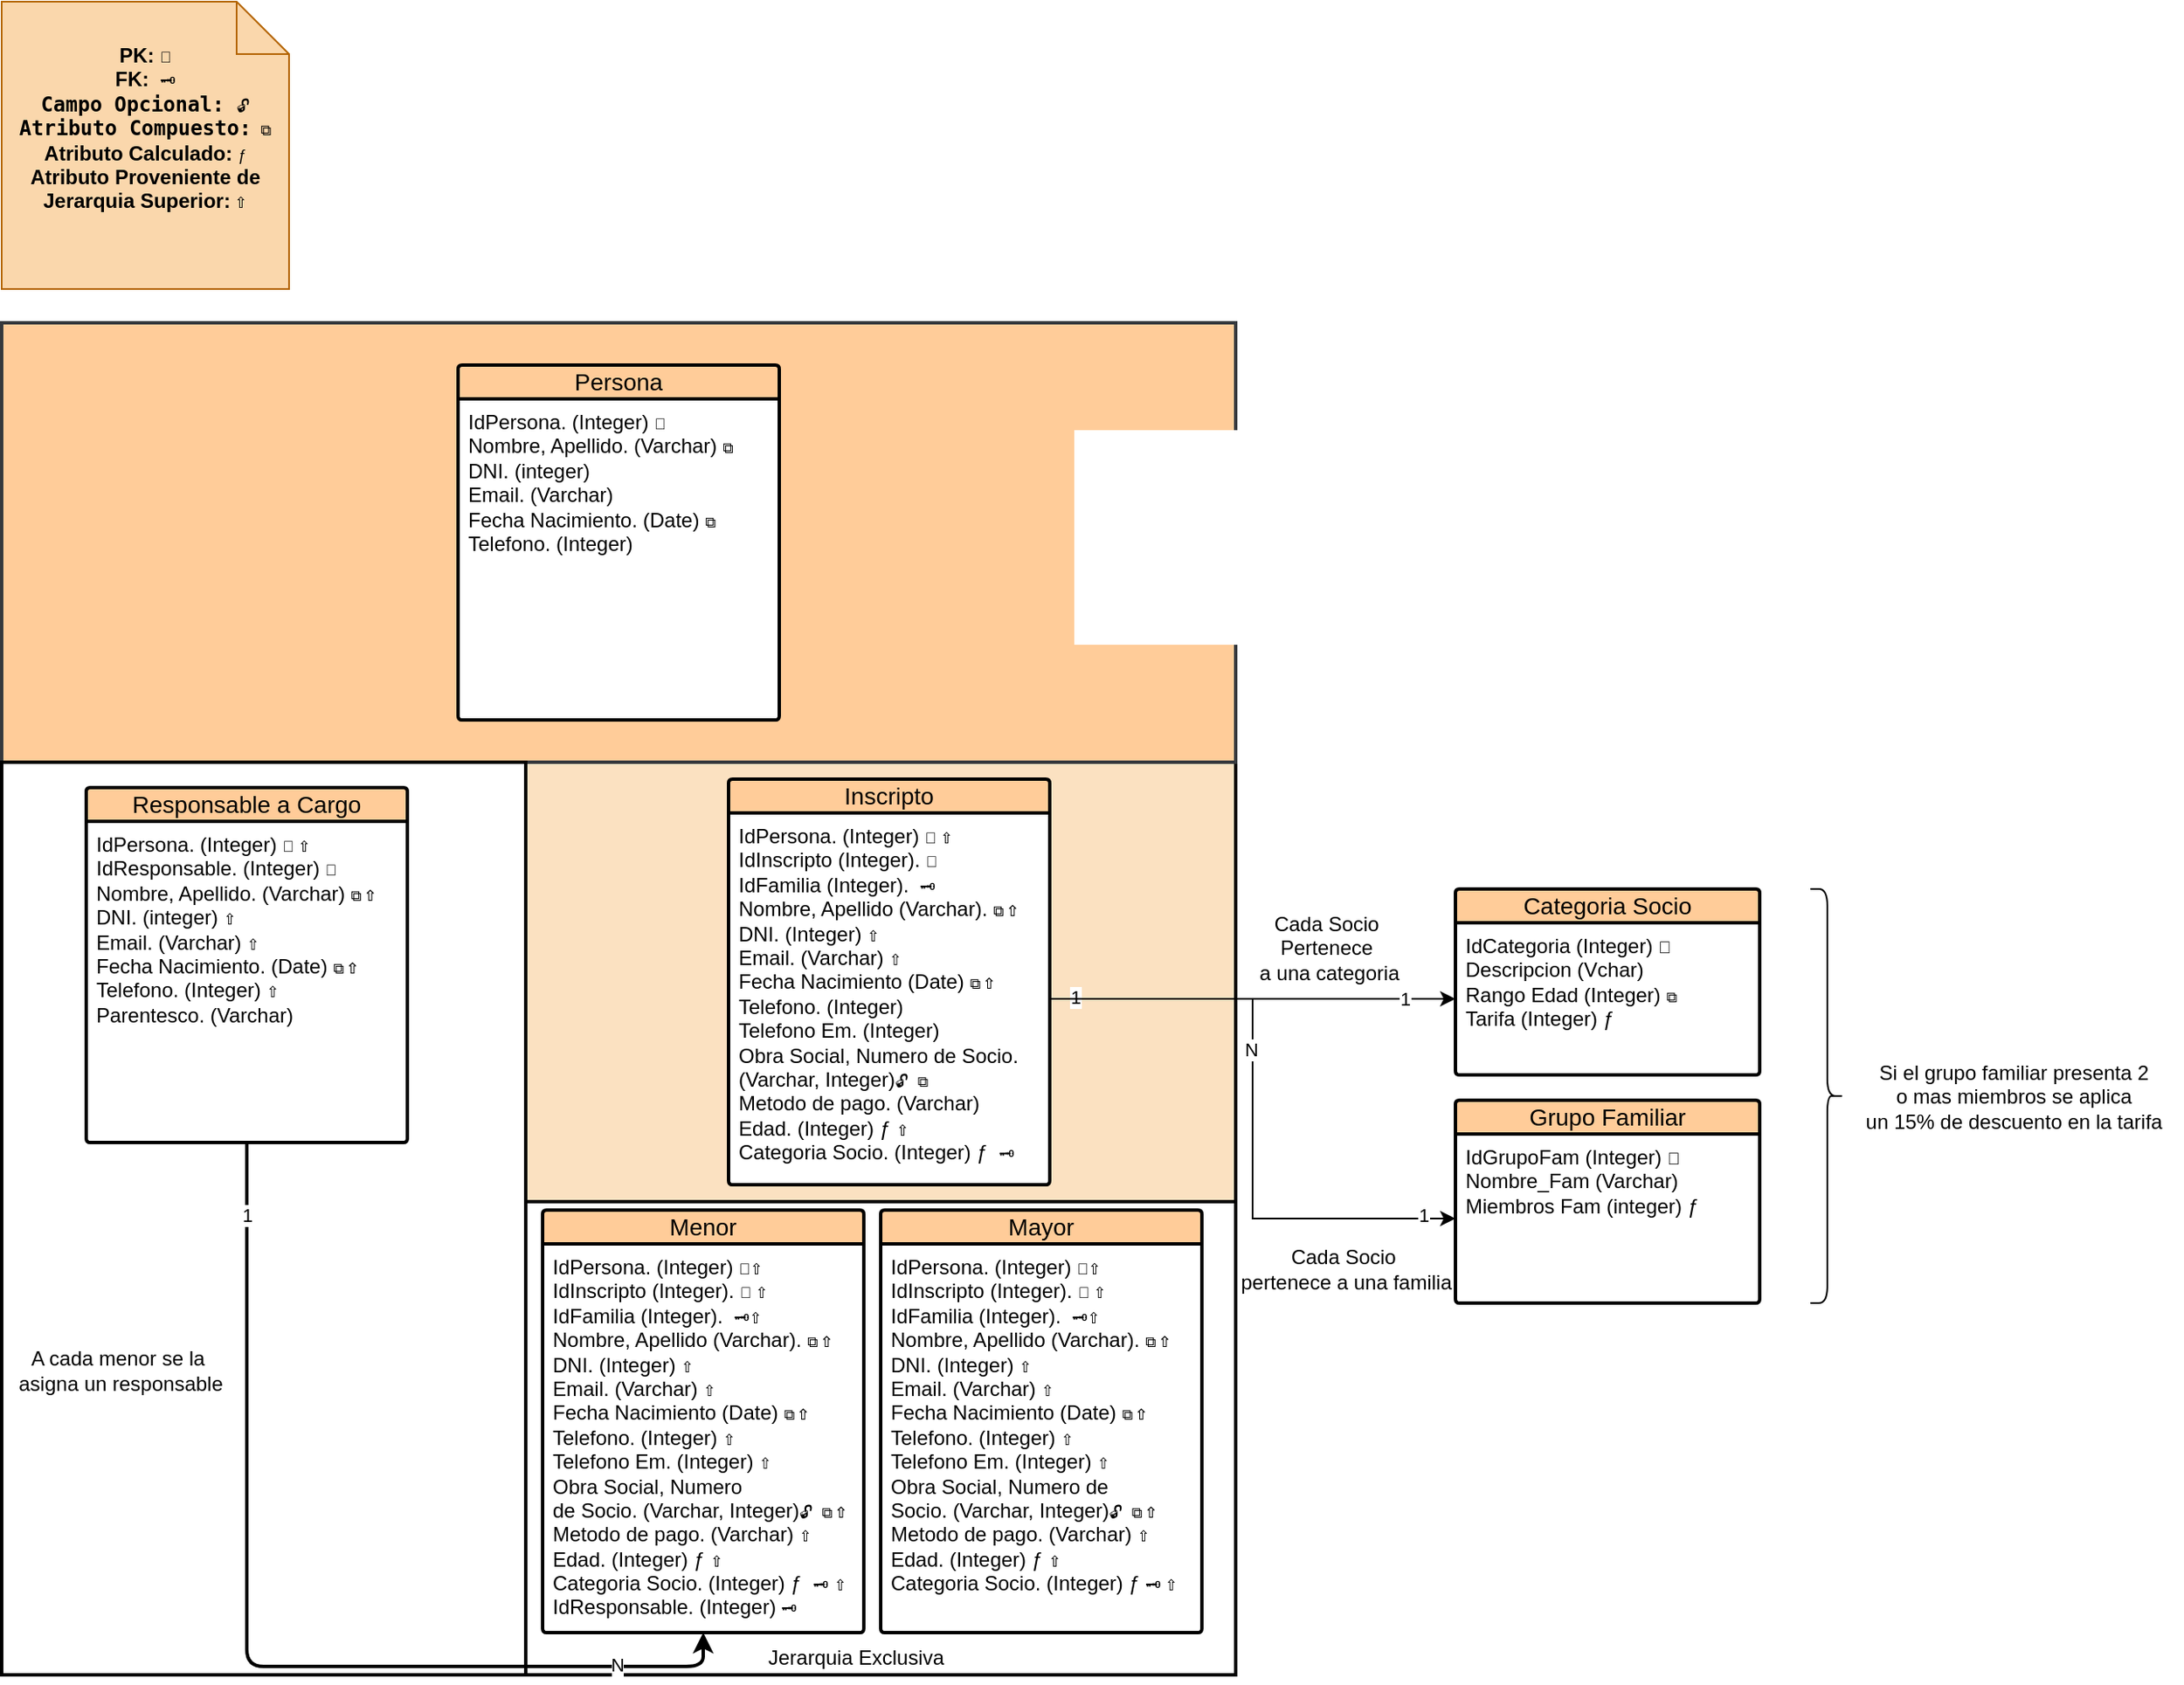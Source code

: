 <mxfile version="27.0.2">
  <diagram name="Página-1" id="DZx7SK09K_esOjIXITz1">
    <mxGraphModel dx="3577" dy="3015" grid="1" gridSize="10" guides="1" tooltips="1" connect="1" arrows="1" fold="1" page="1" pageScale="1" pageWidth="1200" pageHeight="1600" math="0" shadow="0">
      <root>
        <mxCell id="0" />
        <mxCell id="1" parent="0" />
        <mxCell id="yBrq36ba2T_x7bs6eCfU-69" value="" style="rounded=0;whiteSpace=wrap;html=1;fillColor=light-dark(#fbe1c1, #4b2d08);strokeColor=default;strokeWidth=2;" vertex="1" parent="1">
          <mxGeometry x="-150" y="-70" width="420" height="480" as="geometry" />
        </mxCell>
        <mxCell id="yBrq36ba2T_x7bs6eCfU-34" value="&lt;div&gt;&lt;b&gt;PK:&amp;nbsp;&lt;/b&gt;&lt;span style=&quot;font-size: 9px; text-align: left;&quot;&gt;🔑&lt;/span&gt;&lt;b&gt;&lt;br&gt;FK:&amp;nbsp;&lt;/b&gt;&lt;span style=&quot;background-color: transparent; color: light-dark(rgb(0, 0, 0), rgb(255, 255, 255)); text-align: left;&quot;&gt;&amp;nbsp;&lt;/span&gt;&lt;span style=&quot;background-color: transparent; color: light-dark(rgb(0, 0, 0), rgb(255, 255, 255)); text-wrap-mode: nowrap;&quot;&gt;&lt;font style=&quot;font-size: 9px;&quot;&gt;🗝️&lt;/font&gt;&lt;/span&gt;&lt;/div&gt;&lt;div&gt;&lt;span style=&quot;font-family: monospace;&quot;&gt;&lt;font&gt;&lt;b&gt;Campo Opcional:&amp;nbsp;&lt;/b&gt;&lt;/font&gt;&lt;font style=&quot;font-size: 9px;&quot;&gt;🔓&lt;/font&gt;&lt;/span&gt;&lt;span style=&quot;background-color: transparent; color: light-dark(rgb(0, 0, 0), rgb(255, 255, 255)); text-wrap-mode: nowrap;&quot;&gt;&lt;font style=&quot;font-size: 9px;&quot;&gt;&lt;/font&gt;&lt;/span&gt;&lt;/div&gt;&lt;div&gt;&lt;span style=&quot;font-family: monospace;&quot;&gt;&lt;b&gt;&lt;font&gt;Atributo Compuesto:&lt;/font&gt;&lt;font style=&quot;font-size: 9px;&quot;&gt;&amp;nbsp;&lt;/font&gt;&lt;/b&gt;&lt;/span&gt;&lt;span style=&quot;background-color: transparent; color: light-dark(rgb(0, 0, 0), rgb(255, 255, 255));&quot;&gt;&lt;font style=&quot;font-size: 9px;&quot;&gt;⧉&lt;/font&gt;&lt;/span&gt;&lt;/div&gt;&lt;div&gt;&lt;span style=&quot;background-color: transparent; color: light-dark(rgb(0, 0, 0), rgb(255, 255, 255));&quot;&gt;&lt;font&gt;&lt;b&gt;Atributo Calculado:&amp;nbsp;&lt;/b&gt;&lt;/font&gt;&lt;/span&gt;&lt;span style=&quot;background-color: transparent; color: light-dark(rgb(0, 0, 0), rgb(255, 255, 255));&quot;&gt;&lt;font style=&quot;font-size: 9px;&quot;&gt;ƒ&lt;/font&gt;&lt;/span&gt;&lt;/div&gt;&lt;div&gt;&lt;span style=&quot;background-color: transparent; color: light-dark(rgb(0, 0, 0), rgb(255, 255, 255));&quot;&gt;&lt;font&gt;&lt;b&gt;Atributo Proveniente de Jerarquia Superior:&lt;/b&gt;&lt;/font&gt;&lt;font style=&quot;font-size: 9px;&quot;&gt;&amp;nbsp;&lt;/font&gt;&lt;/span&gt;&lt;span style=&quot;background-color: transparent; color: light-dark(rgb(0, 0, 0), rgb(255, 255, 255));&quot;&gt;&lt;font style=&quot;font-size: 9px;&quot;&gt;⇧&lt;/font&gt;&lt;/span&gt;&lt;/div&gt;&lt;div&gt;&lt;table&gt;&lt;tbody&gt;&lt;tr data-end=&quot;868&quot; data-start=&quot;762&quot;&gt;&lt;td data-col-size=&quot;sm&quot; data-end=&quot;773&quot; data-start=&quot;762&quot;&gt;&lt;br&gt;&lt;/td&gt;&lt;/tr&gt;&lt;/tbody&gt;&lt;/table&gt;&lt;/div&gt;" style="shape=note;size=31;whiteSpace=wrap;html=1;fillColor=#fad7ac;strokeColor=#b46504;" vertex="1" parent="1">
          <mxGeometry x="-460" y="-520" width="170" height="170" as="geometry" />
        </mxCell>
        <mxCell id="yBrq36ba2T_x7bs6eCfU-58" value="Categoria Socio" style="swimlane;childLayout=stackLayout;horizontal=1;startSize=20;horizontalStack=0;rounded=1;fontSize=14;fontStyle=0;strokeWidth=2;resizeParent=0;resizeLast=1;shadow=0;dashed=0;align=center;arcSize=4;whiteSpace=wrap;html=1;perimeterSpacing=0;strokeColor=#000000;fillColor=#FFCC99;fillStyle=auto;gradientColor=none;swimlaneFillColor=#FFFFFF;" vertex="1" parent="1">
          <mxGeometry x="400" y="5" width="180" height="110" as="geometry" />
        </mxCell>
        <mxCell id="yBrq36ba2T_x7bs6eCfU-59" value="&lt;div&gt;IdCategoria (Integer)&amp;nbsp;&lt;span style=&quot;background-color: transparent; color: light-dark(rgb(0, 0, 0), rgb(255, 255, 255));&quot;&gt;&lt;font style=&quot;font-size: 10px;&quot;&gt;🔑&lt;/font&gt;&lt;/span&gt;&lt;/div&gt;&lt;div&gt;&lt;span style=&quot;background-color: transparent; color: light-dark(rgb(0, 0, 0), rgb(255, 255, 255));&quot;&gt;&lt;font&gt;Descripcion (Vchar)&lt;/font&gt;&lt;/span&gt;&lt;/div&gt;&lt;div&gt;&lt;span style=&quot;background-color: transparent; color: light-dark(rgb(0, 0, 0), rgb(255, 255, 255));&quot;&gt;&lt;font&gt;Rango Edad (Integer)&amp;nbsp;&lt;/font&gt;&lt;/span&gt;&lt;span style=&quot;font-size: 9px; text-align: center; background-color: transparent; color: light-dark(rgb(0, 0, 0), rgb(255, 255, 255));&quot;&gt;⧉&lt;/span&gt;&lt;/div&gt;&lt;div&gt;&lt;span style=&quot;text-align: center; background-color: transparent; color: light-dark(rgb(0, 0, 0), rgb(255, 255, 255));&quot;&gt;&lt;font&gt;Tarifa (Integer)&amp;nbsp;&lt;/font&gt;&lt;/span&gt;&lt;span style=&quot;background-color: transparent; color: light-dark(rgb(0, 0, 0), rgb(255, 255, 255));&quot;&gt;ƒ&amp;nbsp;&lt;/span&gt;&lt;span style=&quot;background-color: transparent; color: light-dark(rgb(0, 0, 0), rgb(255, 255, 255));&quot;&gt;&amp;nbsp;&lt;/span&gt;&lt;/div&gt;" style="align=left;strokeColor=none;fillColor=none;spacingLeft=4;spacingRight=4;fontSize=12;verticalAlign=top;resizable=0;rotatable=0;part=1;html=1;whiteSpace=wrap;" vertex="1" parent="yBrq36ba2T_x7bs6eCfU-58">
          <mxGeometry y="20" width="180" height="90" as="geometry" />
        </mxCell>
        <mxCell id="yBrq36ba2T_x7bs6eCfU-31" value="Inscripto" style="swimlane;childLayout=stackLayout;horizontal=1;startSize=20;horizontalStack=0;rounded=1;fontSize=14;fontStyle=0;strokeWidth=2;resizeParent=0;resizeLast=1;shadow=0;dashed=0;align=center;arcSize=4;whiteSpace=wrap;html=1;perimeterSpacing=0;strokeColor=#000000;fillColor=#FFCC99;fillStyle=auto;gradientColor=none;swimlaneFillColor=#FFFFFF;" vertex="1" parent="1">
          <mxGeometry x="-30" y="-60" width="190" height="240" as="geometry" />
        </mxCell>
        <mxCell id="yBrq36ba2T_x7bs6eCfU-32" value="&lt;div style=&quot;&quot;&gt;IdPersona. (Integer)&lt;b&gt;&amp;nbsp;&lt;/b&gt;&lt;span style=&quot;color: light-dark(rgb(0, 0, 0), rgb(255, 255, 255)); background-color: transparent; font-size: 9px;&quot;&gt;🔑&amp;nbsp;&lt;/span&gt;&lt;span style=&quot;background-color: transparent; color: light-dark(rgb(0, 0, 0), rgb(255, 255, 255));&quot;&gt;&lt;/span&gt;&lt;span style=&quot;font-size: 9px; text-align: center; background-color: transparent; color: light-dark(rgb(0, 0, 0), rgb(255, 255, 255));&quot;&gt;⇧&lt;/span&gt;&lt;/div&gt;&lt;div style=&quot;&quot;&gt;&lt;span style=&quot;background-color: transparent; color: light-dark(rgb(0, 0, 0), rgb(255, 255, 255));&quot;&gt;IdInscripto (Integer)&lt;/span&gt;&lt;span style=&quot;background-color: transparent; color: light-dark(rgb(0, 0, 0), rgb(255, 255, 255));&quot;&gt;.&amp;nbsp;&lt;/span&gt;&lt;font style=&quot;background-color: transparent; color: light-dark(rgb(0, 0, 0), rgb(255, 255, 255)); font-size: 9px;&quot;&gt;🔑&lt;/font&gt;&lt;/div&gt;&lt;div style=&quot;&quot;&gt;&lt;font style=&quot;background-color: transparent; color: light-dark(rgb(0, 0, 0), rgb(255, 255, 255));&quot;&gt;IdFamilia (Integer).&amp;nbsp;&lt;/font&gt;&lt;span style=&quot;background-color: transparent; color: light-dark(rgb(0, 0, 0), rgb(255, 255, 255));&quot;&gt;&amp;nbsp;&lt;/span&gt;&lt;span style=&quot;background-color: transparent; color: light-dark(rgb(0, 0, 0), rgb(255, 255, 255)); text-wrap-mode: nowrap; text-align: center;&quot;&gt;&lt;font style=&quot;font-size: 9px;&quot;&gt;🗝️&lt;/font&gt;&lt;/span&gt;&lt;/div&gt;Nombre, Apellido (Varchar).&amp;nbsp;&lt;span style=&quot;font-size: 9px; text-align: center;&quot;&gt;⧉&amp;nbsp;&lt;/span&gt;&lt;span style=&quot;font-size: 9px; text-align: center;&quot;&gt;⇧&lt;/span&gt;&lt;div&gt;DNI. (Integer)&amp;nbsp;&lt;span style=&quot;font-size: 9px; text-align: center; background-color: transparent; color: light-dark(rgb(0, 0, 0), rgb(255, 255, 255));&quot;&gt;⇧&lt;/span&gt;&lt;/div&gt;&lt;div&gt;Email. (Varchar)&amp;nbsp;&lt;span style=&quot;font-size: 9px; text-align: center; background-color: transparent; color: light-dark(rgb(0, 0, 0), rgb(255, 255, 255));&quot;&gt;⇧&lt;/span&gt;&lt;/div&gt;&lt;div&gt;Fecha Nacimiento (Date)&amp;nbsp;&lt;span style=&quot;font-size: 9px; text-align: center; background-color: transparent; color: light-dark(rgb(0, 0, 0), rgb(255, 255, 255));&quot;&gt;⧉&amp;nbsp;&lt;/span&gt;&lt;span style=&quot;font-size: 9px; text-align: center; background-color: transparent; color: light-dark(rgb(0, 0, 0), rgb(255, 255, 255));&quot;&gt;⇧&lt;/span&gt;&lt;/div&gt;&lt;div&gt;Telefono. (Integer)&lt;br&gt;Telefono Em. (Integer)&amp;nbsp;&lt;/div&gt;&lt;div&gt;Obra Social, Numero de Socio. (Varchar, Integer)&lt;span style=&quot;font-family: monospace; font-size: 9px; text-align: center; background-color: transparent; color: light-dark(rgb(0, 0, 0), rgb(255, 255, 255));&quot;&gt;🔓&amp;nbsp;&lt;/span&gt;&lt;span style=&quot;font-size: 9px; text-align: center; background-color: transparent; color: light-dark(rgb(0, 0, 0), rgb(255, 255, 255));&quot;&gt;⧉&amp;nbsp;&lt;/span&gt;&lt;/div&gt;&lt;div&gt;Metodo de pago. (Varchar)&amp;nbsp;&lt;/div&gt;&lt;div&gt;Edad. (Integer)&amp;nbsp;&lt;span style=&quot;background-color: transparent; color: light-dark(rgb(0, 0, 0), rgb(255, 255, 255));&quot;&gt;ƒ&amp;nbsp;&lt;/span&gt;&lt;span style=&quot;font-size: 9px; text-align: center; background-color: transparent; color: light-dark(rgb(0, 0, 0), rgb(255, 255, 255));&quot;&gt;⇧&lt;/span&gt;&lt;/div&gt;&lt;div&gt;Categoria Socio. (Integer)&amp;nbsp;&lt;span style=&quot;background-color: transparent; color: light-dark(rgb(0, 0, 0), rgb(255, 255, 255));&quot;&gt;ƒ&amp;nbsp;&lt;/span&gt;&lt;span style=&quot;background-color: transparent; color: light-dark(rgb(0, 0, 0), rgb(255, 255, 255));&quot;&gt;&amp;nbsp;&lt;/span&gt;&lt;span style=&quot;background-color: transparent; color: light-dark(rgb(0, 0, 0), rgb(255, 255, 255)); text-wrap-mode: nowrap; text-align: center;&quot;&gt;&lt;font style=&quot;font-size: 9px;&quot;&gt;🗝️&lt;/font&gt;&lt;/span&gt;&lt;/div&gt;&lt;div&gt;&lt;br&gt;&lt;/div&gt;&lt;div&gt;&lt;br&gt;&lt;/div&gt;" style="align=left;strokeColor=none;fillColor=none;spacingLeft=4;spacingRight=4;fontSize=12;verticalAlign=top;resizable=0;rotatable=0;part=1;html=1;whiteSpace=wrap;" vertex="1" parent="yBrq36ba2T_x7bs6eCfU-31">
          <mxGeometry y="20" width="190" height="220" as="geometry" />
        </mxCell>
        <mxCell id="yBrq36ba2T_x7bs6eCfU-71" value="" style="rounded=0;whiteSpace=wrap;html=1;strokeWidth=2;perimeterSpacing=0;" vertex="1" parent="1">
          <mxGeometry x="-150" y="190" width="420" height="280" as="geometry" />
        </mxCell>
        <mxCell id="yBrq36ba2T_x7bs6eCfU-72" value="Menor" style="swimlane;childLayout=stackLayout;horizontal=1;startSize=20;horizontalStack=0;rounded=1;fontSize=14;fontStyle=0;strokeWidth=2;resizeParent=0;resizeLast=1;shadow=0;dashed=0;align=center;arcSize=4;whiteSpace=wrap;html=1;perimeterSpacing=0;strokeColor=#000000;fillColor=#FFCC99;fillStyle=auto;gradientColor=none;swimlaneFillColor=#FFFFFF;" vertex="1" parent="1">
          <mxGeometry x="-140" y="195" width="190" height="250" as="geometry" />
        </mxCell>
        <mxCell id="yBrq36ba2T_x7bs6eCfU-73" value="&lt;div&gt;IdPersona. (Integer)&lt;b&gt;&amp;nbsp;&lt;/b&gt;&lt;span style=&quot;font-size: 9px; background-color: transparent; color: light-dark(rgb(0, 0, 0), rgb(255, 255, 255));&quot;&gt;🔑&lt;/span&gt;&lt;span style=&quot;background-color: transparent; color: light-dark(rgb(0, 0, 0), rgb(255, 255, 255)); font-size: 9px; text-align: center;&quot;&gt;⇧&lt;/span&gt;&lt;/div&gt;&lt;div&gt;&lt;span style=&quot;color: rgba(0, 0, 0, 0); font-family: monospace; font-size: 0px; text-wrap-mode: nowrap; background-color: transparent;&quot;&gt;%3CmxGraphModel%3E%3Croot%3E%3CmxCell%20id%3D%220%22%2F%3E%3CmxCell%20id%3D%221%22%20parent%3D%220%22%2F%3E%3CmxCell%20id%3D%222%22%20value%3D%22%22%20style%3D%22rounded%3D0%3BwhiteSpace%3Dwrap%3Bhtml%3D1%3B%22%20vertex%3D%221%22%20parent%3D%221%22%3E%3CmxGeometry%20x%3D%22310%22%20y%3D%22310%22%20width%3D%22190%22%20height%3D%2210%22%20as%3D%22geometry%22%2F%3E%3C%2FmxCell%3E%3C%2Froot%3E%3C%2FmxGraphModel%3&lt;/span&gt;&lt;span style=&quot;background-color: transparent; color: light-dark(rgb(0, 0, 0), rgb(255, 255, 255));&quot;&gt;IdInscripto (Integer)&lt;/span&gt;&lt;span style=&quot;background-color: transparent; color: light-dark(rgb(0, 0, 0), rgb(255, 255, 255));&quot;&gt;.&amp;nbsp;&lt;/span&gt;&lt;font style=&quot;background-color: transparent; color: light-dark(rgb(0, 0, 0), rgb(255, 255, 255)); font-size: 9px;&quot;&gt;🔑&amp;nbsp;&lt;/font&gt;&lt;span style=&quot;background-color: transparent; color: light-dark(rgb(0, 0, 0), rgb(255, 255, 255)); font-size: 9px; text-align: center;&quot;&gt;⇧&lt;/span&gt;&lt;/div&gt;&lt;div&gt;&lt;div&gt;&lt;font style=&quot;background-color: transparent; color: light-dark(rgb(0, 0, 0), rgb(255, 255, 255));&quot;&gt;IdFamilia (Integer).&amp;nbsp;&lt;/font&gt;&lt;span style=&quot;background-color: transparent; color: light-dark(rgb(0, 0, 0), rgb(255, 255, 255));&quot;&gt;&amp;nbsp;&lt;/span&gt;&lt;span style=&quot;background-color: transparent; color: light-dark(rgb(0, 0, 0), rgb(255, 255, 255)); text-wrap-mode: nowrap; text-align: center;&quot;&gt;&lt;font style=&quot;font-size: 9px;&quot;&gt;🗝️&lt;/font&gt;&lt;/span&gt;&lt;span style=&quot;font-size: 9px; text-align: center; background-color: transparent; color: light-dark(rgb(0, 0, 0), rgb(255, 255, 255));&quot;&gt;⇧&lt;/span&gt;&lt;/div&gt;&lt;/div&gt;Nombre, Apellido (Varchar).&amp;nbsp;&lt;span style=&quot;background-color: transparent; color: light-dark(rgb(0, 0, 0), rgb(255, 255, 255)); font-size: 9px; text-align: center;&quot;&gt;⧉&amp;nbsp;&lt;/span&gt;&lt;span style=&quot;background-color: transparent; color: light-dark(rgb(0, 0, 0), rgb(255, 255, 255)); font-size: 9px; text-align: center;&quot;&gt;⇧&lt;/span&gt;&lt;div&gt;&lt;div&gt;DNI. (Integer)&amp;nbsp;&lt;span style=&quot;font-size: 9px; text-align: center; background-color: transparent; color: light-dark(rgb(0, 0, 0), rgb(255, 255, 255));&quot;&gt;⇧&lt;/span&gt;&lt;/div&gt;&lt;div&gt;Email. (Varchar)&amp;nbsp;&lt;span style=&quot;font-size: 9px; text-align: center; background-color: transparent; color: light-dark(rgb(0, 0, 0), rgb(255, 255, 255));&quot;&gt;⇧&lt;/span&gt;&lt;/div&gt;&lt;div&gt;Fecha Nacimiento (Date)&amp;nbsp;&lt;span style=&quot;font-size: 9px; text-align: center; background-color: transparent; color: light-dark(rgb(0, 0, 0), rgb(255, 255, 255));&quot;&gt;⧉&amp;nbsp;&lt;/span&gt;&lt;span style=&quot;font-size: 9px; text-align: center; background-color: transparent; color: light-dark(rgb(0, 0, 0), rgb(255, 255, 255));&quot;&gt;⇧&lt;/span&gt;&lt;/div&gt;&lt;div&gt;Telefono. (Integer)&amp;nbsp;&lt;span style=&quot;font-size: 9px; text-align: center;&quot;&gt;⇧&lt;/span&gt;&lt;br&gt;Telefono Em. (Integer)&amp;nbsp;&lt;span style=&quot;font-size: 9px; text-align: center; background-color: transparent; color: light-dark(rgb(0, 0, 0), rgb(255, 255, 255));&quot;&gt;⇧&lt;/span&gt;&lt;/div&gt;&lt;div&gt;Obra Social, Numero de&amp;nbsp;&lt;span style=&quot;background-color: transparent; color: light-dark(rgb(0, 0, 0), rgb(255, 255, 255));&quot;&gt;Socio.&amp;nbsp;&lt;/span&gt;&lt;span style=&quot;background-color: transparent; color: light-dark(rgb(0, 0, 0), rgb(255, 255, 255));&quot;&gt;(Varchar, Integer)&lt;/span&gt;&lt;span style=&quot;background-color: transparent; color: light-dark(rgb(0, 0, 0), rgb(255, 255, 255)); font-family: monospace; font-size: 9px; text-align: center;&quot;&gt;🔓&amp;nbsp;&lt;/span&gt;&lt;span style=&quot;background-color: transparent; color: light-dark(rgb(0, 0, 0), rgb(255, 255, 255)); font-size: 9px; text-align: center;&quot;&gt;⧉&amp;nbsp;&lt;/span&gt;&lt;span style=&quot;background-color: transparent; color: light-dark(rgb(0, 0, 0), rgb(255, 255, 255)); font-size: 9px; text-align: center;&quot;&gt;⇧&lt;/span&gt;&lt;/div&gt;&lt;div&gt;Metodo de pago. (Varchar)&amp;nbsp;&lt;span style=&quot;font-size: 9px; text-align: center; background-color: transparent; color: light-dark(rgb(0, 0, 0), rgb(255, 255, 255));&quot;&gt;⇧&lt;/span&gt;&lt;/div&gt;&lt;div&gt;Edad. (Integer)&amp;nbsp;&lt;span style=&quot;background-color: transparent; color: light-dark(rgb(0, 0, 0), rgb(255, 255, 255));&quot;&gt;ƒ&amp;nbsp;&lt;/span&gt;&lt;span style=&quot;font-size: 9px; text-align: center; background-color: transparent; color: light-dark(rgb(0, 0, 0), rgb(255, 255, 255));&quot;&gt;⇧&lt;/span&gt;&lt;/div&gt;&lt;div&gt;Categoria Socio. (Integer)&amp;nbsp;&lt;span style=&quot;background-color: transparent; color: light-dark(rgb(0, 0, 0), rgb(255, 255, 255));&quot;&gt;ƒ&amp;nbsp;&lt;/span&gt;&lt;span style=&quot;background-color: transparent; color: light-dark(rgb(0, 0, 0), rgb(255, 255, 255));&quot;&gt;&amp;nbsp;&lt;/span&gt;&lt;span style=&quot;background-color: transparent; color: light-dark(rgb(0, 0, 0), rgb(255, 255, 255)); text-wrap-mode: nowrap; text-align: center;&quot;&gt;&lt;font style=&quot;font-size: 9px;&quot;&gt;🗝️&lt;/font&gt;&lt;/span&gt;&lt;span style=&quot;background-color: transparent; color: light-dark(rgb(0, 0, 0), rgb(255, 255, 255));&quot;&gt;&amp;nbsp;&lt;/span&gt;&lt;span style=&quot;background-color: transparent; color: light-dark(rgb(0, 0, 0), rgb(255, 255, 255)); font-size: 9px; text-align: center;&quot;&gt;⇧&lt;/span&gt;&lt;/div&gt;&lt;div&gt;IdResponsable. (Integer)&amp;nbsp;&lt;span style=&quot;text-wrap-mode: nowrap; text-align: center;&quot;&gt;&lt;font style=&quot;font-size: 9px;&quot;&gt;🗝️&lt;/font&gt;&lt;/span&gt;&lt;br&gt;&lt;/div&gt;&lt;div&gt;&lt;br&gt;&lt;/div&gt;&lt;/div&gt;" style="align=left;strokeColor=none;fillColor=none;spacingLeft=4;spacingRight=4;fontSize=12;verticalAlign=top;resizable=0;rotatable=0;part=1;html=1;whiteSpace=wrap;" vertex="1" parent="yBrq36ba2T_x7bs6eCfU-72">
          <mxGeometry y="20" width="190" height="230" as="geometry" />
        </mxCell>
        <mxCell id="yBrq36ba2T_x7bs6eCfU-75" value="Mayor" style="swimlane;childLayout=stackLayout;horizontal=1;startSize=20;horizontalStack=0;rounded=1;fontSize=14;fontStyle=0;strokeWidth=2;resizeParent=0;resizeLast=1;shadow=0;dashed=0;align=center;arcSize=4;whiteSpace=wrap;html=1;perimeterSpacing=0;strokeColor=#000000;fillColor=#FFCC99;fillStyle=auto;gradientColor=none;swimlaneFillColor=#FFFFFF;" vertex="1" parent="1">
          <mxGeometry x="60" y="195" width="190" height="250" as="geometry" />
        </mxCell>
        <mxCell id="yBrq36ba2T_x7bs6eCfU-76" value="&lt;div style=&quot;&quot;&gt;IdPersona. (Integer)&lt;b&gt;&amp;nbsp;&lt;/b&gt;&lt;span style=&quot;color: light-dark(rgb(0, 0, 0), rgb(255, 255, 255)); background-color: transparent; font-size: 9px;&quot;&gt;🔑&lt;/span&gt;&lt;span style=&quot;color: light-dark(rgb(0, 0, 0), rgb(255, 255, 255)); background-color: transparent; font-size: 9px; text-align: center;&quot;&gt;⇧&lt;/span&gt;&lt;span style=&quot;background-color: transparent; color: light-dark(rgb(0, 0, 0), rgb(255, 255, 255));&quot;&gt;&lt;/span&gt;&lt;/div&gt;&lt;div style=&quot;&quot;&gt;&lt;span style=&quot;background-color: transparent; color: light-dark(rgb(0, 0, 0), rgb(255, 255, 255));&quot;&gt;IdInscripto (Integer)&lt;/span&gt;&lt;span style=&quot;background-color: transparent; color: light-dark(rgb(0, 0, 0), rgb(255, 255, 255));&quot;&gt;.&amp;nbsp;&lt;/span&gt;&lt;font style=&quot;background-color: transparent; color: light-dark(rgb(0, 0, 0), rgb(255, 255, 255)); font-size: 9px;&quot;&gt;🔑&amp;nbsp;&lt;/font&gt;&lt;span style=&quot;font-size: 9px; text-align: center; background-color: transparent; color: light-dark(rgb(0, 0, 0), rgb(255, 255, 255));&quot;&gt;⇧&lt;/span&gt;&lt;/div&gt;&lt;div style=&quot;&quot;&gt;&lt;div&gt;&lt;font style=&quot;background-color: transparent; color: light-dark(rgb(0, 0, 0), rgb(255, 255, 255));&quot;&gt;IdFamilia (Integer).&amp;nbsp;&lt;/font&gt;&lt;span style=&quot;background-color: transparent; color: light-dark(rgb(0, 0, 0), rgb(255, 255, 255));&quot;&gt;&amp;nbsp;&lt;/span&gt;&lt;span style=&quot;background-color: transparent; color: light-dark(rgb(0, 0, 0), rgb(255, 255, 255)); text-wrap-mode: nowrap; text-align: center;&quot;&gt;&lt;font style=&quot;font-size: 9px;&quot;&gt;🗝️&lt;/font&gt;&lt;/span&gt;&lt;span style=&quot;font-size: 9px; text-align: center; background-color: transparent; color: light-dark(rgb(0, 0, 0), rgb(255, 255, 255));&quot;&gt;⇧&lt;/span&gt;&lt;/div&gt;&lt;/div&gt;Nombre, Apellido (Varchar).&amp;nbsp;&lt;span style=&quot;background-color: transparent; color: light-dark(rgb(0, 0, 0), rgb(255, 255, 255)); font-size: 9px; text-align: center;&quot;&gt;⧉&amp;nbsp;&lt;/span&gt;&lt;span style=&quot;background-color: transparent; color: light-dark(rgb(0, 0, 0), rgb(255, 255, 255)); font-size: 9px; text-align: center;&quot;&gt;⇧&lt;/span&gt;&lt;div&gt;&lt;div&gt;DNI. (Integer)&amp;nbsp;&lt;span style=&quot;font-size: 9px; text-align: center; background-color: transparent; color: light-dark(rgb(0, 0, 0), rgb(255, 255, 255));&quot;&gt;⇧&lt;/span&gt;&lt;/div&gt;&lt;div&gt;Email. (Varchar)&amp;nbsp;&lt;span style=&quot;font-size: 9px; text-align: center; background-color: transparent; color: light-dark(rgb(0, 0, 0), rgb(255, 255, 255));&quot;&gt;⇧&lt;/span&gt;&lt;/div&gt;&lt;div&gt;Fecha Nacimiento (Date)&amp;nbsp;&lt;span style=&quot;font-size: 9px; text-align: center; background-color: transparent; color: light-dark(rgb(0, 0, 0), rgb(255, 255, 255));&quot;&gt;⧉&amp;nbsp;&lt;/span&gt;&lt;span style=&quot;font-size: 9px; text-align: center; background-color: transparent; color: light-dark(rgb(0, 0, 0), rgb(255, 255, 255));&quot;&gt;⇧&lt;/span&gt;&lt;/div&gt;&lt;div&gt;Telefono. (Integer)&amp;nbsp;&lt;span style=&quot;font-size: 9px; text-align: center;&quot;&gt;⇧&lt;/span&gt;&lt;br&gt;Telefono Em. (Integer)&amp;nbsp;&lt;span style=&quot;font-size: 9px; text-align: center; background-color: transparent; color: light-dark(rgb(0, 0, 0), rgb(255, 255, 255));&quot;&gt;⇧&lt;/span&gt;&lt;/div&gt;&lt;div&gt;Obra Social, Numero de Socio.&amp;nbsp;&lt;span style=&quot;background-color: transparent; color: light-dark(rgb(0, 0, 0), rgb(255, 255, 255));&quot;&gt;(Varchar, Integer)&lt;/span&gt;&lt;span style=&quot;background-color: transparent; color: light-dark(rgb(0, 0, 0), rgb(255, 255, 255)); font-family: monospace; font-size: 9px; text-align: center;&quot;&gt;🔓&amp;nbsp;&lt;/span&gt;&lt;span style=&quot;background-color: transparent; color: light-dark(rgb(0, 0, 0), rgb(255, 255, 255)); font-size: 9px; text-align: center;&quot;&gt;⧉&amp;nbsp;&lt;/span&gt;&lt;span style=&quot;background-color: transparent; color: light-dark(rgb(0, 0, 0), rgb(255, 255, 255)); font-size: 9px; text-align: center;&quot;&gt;⇧&lt;/span&gt;&lt;/div&gt;&lt;div&gt;Metodo de pago. (Varchar)&amp;nbsp;&lt;span style=&quot;font-size: 9px; text-align: center; background-color: transparent; color: light-dark(rgb(0, 0, 0), rgb(255, 255, 255));&quot;&gt;⇧&lt;/span&gt;&lt;/div&gt;&lt;div&gt;Edad. (Integer)&amp;nbsp;&lt;span style=&quot;background-color: transparent; color: light-dark(rgb(0, 0, 0), rgb(255, 255, 255));&quot;&gt;ƒ&amp;nbsp;&lt;/span&gt;&lt;span style=&quot;font-size: 9px; text-align: center; background-color: transparent; color: light-dark(rgb(0, 0, 0), rgb(255, 255, 255));&quot;&gt;⇧&lt;/span&gt;&lt;/div&gt;&lt;div&gt;Categoria Socio. (Integer)&amp;nbsp;&lt;span style=&quot;background-color: transparent; color: light-dark(rgb(0, 0, 0), rgb(255, 255, 255));&quot;&gt;ƒ&amp;nbsp;&lt;/span&gt;&lt;span style=&quot;background-color: transparent; color: light-dark(rgb(0, 0, 0), rgb(255, 255, 255)); text-wrap-mode: nowrap; text-align: center;&quot;&gt;&lt;font style=&quot;font-size: 9px;&quot;&gt;🗝️&amp;nbsp;&lt;/font&gt;&lt;/span&gt;&lt;span style=&quot;background-color: transparent; color: light-dark(rgb(0, 0, 0), rgb(255, 255, 255)); font-size: 9px; text-align: center;&quot;&gt;⇧&lt;/span&gt;&lt;/div&gt;&lt;div&gt;&lt;br&gt;&lt;/div&gt;&lt;div&gt;&lt;br&gt;&lt;/div&gt;&lt;/div&gt;" style="align=left;strokeColor=none;fillColor=none;spacingLeft=4;spacingRight=4;fontSize=12;verticalAlign=top;resizable=0;rotatable=0;part=1;html=1;whiteSpace=wrap;" vertex="1" parent="yBrq36ba2T_x7bs6eCfU-75">
          <mxGeometry y="20" width="190" height="230" as="geometry" />
        </mxCell>
        <mxCell id="yBrq36ba2T_x7bs6eCfU-78" value="" style="rounded=0;whiteSpace=wrap;html=1;fillColor=#ffcc99;strokeColor=#36393d;gradientColor=none;strokeWidth=2;" vertex="1" parent="1">
          <mxGeometry x="-460" y="-330" width="730" height="260" as="geometry" />
        </mxCell>
        <mxCell id="yBrq36ba2T_x7bs6eCfU-79" value="" style="rounded=0;whiteSpace=wrap;html=1;strokeWidth=2;perimeterSpacing=0;" vertex="1" parent="1">
          <mxGeometry x="-460" y="-70" width="310" height="540" as="geometry" />
        </mxCell>
        <mxCell id="yBrq36ba2T_x7bs6eCfU-38" value="Responsable a Cargo" style="swimlane;childLayout=stackLayout;horizontal=1;startSize=20;horizontalStack=0;rounded=1;fontSize=14;fontStyle=0;strokeWidth=2;resizeParent=0;resizeLast=1;shadow=0;dashed=0;align=center;arcSize=4;whiteSpace=wrap;html=1;perimeterSpacing=0;strokeColor=#000000;fillColor=#FFCC99;fillStyle=auto;gradientColor=none;swimlaneFillColor=#FFFFFF;" vertex="1" parent="1">
          <mxGeometry x="-410" y="-55" width="190" height="210" as="geometry" />
        </mxCell>
        <mxCell id="yBrq36ba2T_x7bs6eCfU-39" value="&lt;div&gt;IdPersona. (Integer)&lt;b&gt;&amp;nbsp;&lt;/b&gt;&lt;span style=&quot;color: light-dark(rgb(0, 0, 0), rgb(255, 255, 255)); background-color: transparent; font-size: 9px;&quot;&gt;🔑&amp;nbsp;&lt;/span&gt;&lt;span style=&quot;font-size: 9px; text-align: center;&quot;&gt;⇧&lt;/span&gt;&lt;br&gt;IdResponsable. (Integer)&lt;b&gt;&amp;nbsp;&lt;/b&gt;&lt;span style=&quot;font-size: 9px; background-color: transparent; color: light-dark(rgb(0, 0, 0), rgb(255, 255, 255));&quot;&gt;🔑&lt;/span&gt;&lt;/div&gt;Nombre, Apellido. (Varchar)&amp;nbsp;&lt;span style=&quot;font-size: 9px; text-align: center;&quot;&gt;⧉&amp;nbsp;&lt;/span&gt;&lt;span style=&quot;font-size: 9px; text-align: center;&quot;&gt;⇧&lt;/span&gt;&lt;div&gt;DNI. (integer)&amp;nbsp;&lt;span style=&quot;font-size: 9px; text-align: center;&quot;&gt;⇧&lt;/span&gt;&lt;br&gt;&lt;div&gt;Email. (Varchar)&amp;nbsp;&lt;span style=&quot;font-size: 9px; text-align: center; background-color: transparent; color: light-dark(rgb(0, 0, 0), rgb(255, 255, 255));&quot;&gt;⇧&lt;/span&gt;&lt;/div&gt;&lt;div&gt;Fecha Nacimiento. (Date)&amp;nbsp;&lt;span style=&quot;font-size: 9px; text-align: center; background-color: transparent; color: light-dark(rgb(0, 0, 0), rgb(255, 255, 255));&quot;&gt;⧉&amp;nbsp;&lt;/span&gt;&lt;span style=&quot;font-size: 9px; text-align: center; background-color: transparent; color: light-dark(rgb(0, 0, 0), rgb(255, 255, 255));&quot;&gt;⇧&lt;/span&gt;&lt;/div&gt;&lt;div&gt;Telefono. (Integer)&amp;nbsp;&lt;span style=&quot;font-size: 9px; text-align: center; background-color: transparent; color: light-dark(rgb(0, 0, 0), rgb(255, 255, 255));&quot;&gt;⇧&lt;/span&gt;&lt;/div&gt;&lt;div&gt;Parentesco. (Varchar)&lt;/div&gt;&lt;div&gt;&lt;br&gt;&lt;/div&gt;&lt;div&gt;&lt;br&gt;&lt;/div&gt;&lt;/div&gt;" style="align=left;strokeColor=none;fillColor=none;spacingLeft=4;spacingRight=4;fontSize=12;verticalAlign=top;resizable=0;rotatable=0;part=1;html=1;whiteSpace=wrap;" vertex="1" parent="yBrq36ba2T_x7bs6eCfU-38">
          <mxGeometry y="20" width="190" height="190" as="geometry" />
        </mxCell>
        <mxCell id="yBrq36ba2T_x7bs6eCfU-80" value="Persona" style="swimlane;childLayout=stackLayout;horizontal=1;startSize=20;horizontalStack=0;rounded=1;fontSize=14;fontStyle=0;strokeWidth=2;resizeParent=0;resizeLast=1;shadow=0;dashed=0;align=center;arcSize=4;whiteSpace=wrap;html=1;perimeterSpacing=0;strokeColor=#000000;fillColor=#FFCC99;fillStyle=auto;gradientColor=none;swimlaneFillColor=#FFFFFF;" vertex="1" parent="1">
          <mxGeometry x="-190" y="-305" width="190" height="210" as="geometry" />
        </mxCell>
        <mxCell id="yBrq36ba2T_x7bs6eCfU-81" value="&lt;div&gt;IdPersona. (Integer)&lt;b&gt;&amp;nbsp;&lt;/b&gt;&lt;span style=&quot;font-size: 9px; background-color: transparent; color: light-dark(rgb(0, 0, 0), rgb(255, 255, 255));&quot;&gt;🔑&lt;/span&gt;&lt;/div&gt;Nombre, Apellido. (Varchar)&amp;nbsp;&lt;span style=&quot;font-size: 9px; text-align: center;&quot;&gt;⧉&lt;/span&gt;&lt;div&gt;DNI. (integer)&lt;br&gt;&lt;div&gt;Email. (Varchar)&lt;/div&gt;&lt;div&gt;Fecha Nacimiento. (Date)&amp;nbsp;&lt;span style=&quot;font-size: 9px; text-align: center; background-color: transparent; color: light-dark(rgb(0, 0, 0), rgb(255, 255, 255));&quot;&gt;⧉&lt;/span&gt;&lt;/div&gt;&lt;div&gt;Telefono. (Integer)&lt;/div&gt;&lt;div&gt;&lt;br&gt;&lt;/div&gt;&lt;div&gt;&lt;br&gt;&lt;/div&gt;&lt;/div&gt;" style="align=left;strokeColor=none;fillColor=none;spacingLeft=4;spacingRight=4;fontSize=12;verticalAlign=top;resizable=0;rotatable=0;part=1;html=1;whiteSpace=wrap;" vertex="1" parent="yBrq36ba2T_x7bs6eCfU-80">
          <mxGeometry y="20" width="190" height="190" as="geometry" />
        </mxCell>
        <mxCell id="yBrq36ba2T_x7bs6eCfU-83" style="rounded=1;orthogonalLoop=1;jettySize=auto;html=1;exitX=0.5;exitY=1;exitDx=0;exitDy=0;entryX=0.5;entryY=1;entryDx=0;entryDy=0;strokeWidth=2;elbow=vertical;edgeStyle=orthogonalEdgeStyle;" edge="1" parent="1" source="yBrq36ba2T_x7bs6eCfU-39" target="yBrq36ba2T_x7bs6eCfU-73">
          <mxGeometry relative="1" as="geometry" />
        </mxCell>
        <mxCell id="yBrq36ba2T_x7bs6eCfU-85" value="N" style="edgeLabel;html=1;align=center;verticalAlign=middle;resizable=0;points=[];" vertex="1" connectable="0" parent="yBrq36ba2T_x7bs6eCfU-83">
          <mxGeometry x="0.764" y="1" relative="1" as="geometry">
            <mxPoint as="offset" />
          </mxGeometry>
        </mxCell>
        <mxCell id="yBrq36ba2T_x7bs6eCfU-86" value="1" style="edgeLabel;html=1;align=center;verticalAlign=middle;resizable=0;points=[];" vertex="1" connectable="0" parent="yBrq36ba2T_x7bs6eCfU-83">
          <mxGeometry x="-0.857" relative="1" as="geometry">
            <mxPoint as="offset" />
          </mxGeometry>
        </mxCell>
        <mxCell id="yBrq36ba2T_x7bs6eCfU-84" value="A cada menor se la&amp;nbsp;&lt;div&gt;asigna un responsable&lt;/div&gt;" style="text;html=1;align=center;verticalAlign=middle;resizable=0;points=[];autosize=1;strokeColor=none;fillColor=none;" vertex="1" parent="1">
          <mxGeometry x="-460" y="270" width="140" height="40" as="geometry" />
        </mxCell>
        <mxCell id="yBrq36ba2T_x7bs6eCfU-87" value="Grupo Familiar" style="swimlane;childLayout=stackLayout;horizontal=1;startSize=20;horizontalStack=0;rounded=1;fontSize=14;fontStyle=0;strokeWidth=2;resizeParent=0;resizeLast=1;shadow=0;dashed=0;align=center;arcSize=4;whiteSpace=wrap;html=1;perimeterSpacing=0;strokeColor=#000000;fillColor=#FFCC99;fillStyle=auto;gradientColor=none;swimlaneFillColor=#FFFFFF;" vertex="1" parent="1">
          <mxGeometry x="400" y="130" width="180" height="120" as="geometry" />
        </mxCell>
        <mxCell id="yBrq36ba2T_x7bs6eCfU-88" value="IdGrupoFam (Integer)&amp;nbsp;&lt;span style=&quot;background-color: transparent; color: light-dark(rgb(0, 0, 0), rgb(255, 255, 255));&quot;&gt;&lt;font style=&quot;font-size: 10px;&quot;&gt;🔑&lt;/font&gt;&lt;br&gt;Nombre_Fam (Varchar)&lt;/span&gt;&lt;div&gt;Miembros Fam (integer)&amp;nbsp;&lt;span style=&quot;background-color: transparent; color: light-dark(rgb(0, 0, 0), rgb(255, 255, 255));&quot;&gt;ƒ&amp;nbsp;&lt;/span&gt;&lt;span style=&quot;background-color: transparent; color: light-dark(rgb(0, 0, 0), rgb(255, 255, 255));&quot;&gt;&amp;nbsp;&lt;/span&gt;&lt;/div&gt;" style="align=left;strokeColor=none;fillColor=none;spacingLeft=4;spacingRight=4;fontSize=12;verticalAlign=top;resizable=0;rotatable=0;part=1;html=1;whiteSpace=wrap;" vertex="1" parent="yBrq36ba2T_x7bs6eCfU-87">
          <mxGeometry y="20" width="180" height="100" as="geometry" />
        </mxCell>
        <mxCell id="yBrq36ba2T_x7bs6eCfU-92" value="Jerarquia Exclusiva" style="text;html=1;align=center;verticalAlign=middle;resizable=0;points=[];autosize=1;strokeColor=none;fillColor=none;" vertex="1" parent="1">
          <mxGeometry x="-20" y="445" width="130" height="30" as="geometry" />
        </mxCell>
        <mxCell id="yBrq36ba2T_x7bs6eCfU-93" style="edgeStyle=orthogonalEdgeStyle;rounded=0;orthogonalLoop=1;jettySize=auto;html=1;exitX=1;exitY=0.5;exitDx=0;exitDy=0;" edge="1" parent="1" source="yBrq36ba2T_x7bs6eCfU-32" target="yBrq36ba2T_x7bs6eCfU-59">
          <mxGeometry relative="1" as="geometry" />
        </mxCell>
        <mxCell id="yBrq36ba2T_x7bs6eCfU-94" value="1" style="edgeLabel;html=1;align=center;verticalAlign=middle;resizable=0;points=[];" vertex="1" connectable="0" parent="yBrq36ba2T_x7bs6eCfU-93">
          <mxGeometry x="-0.876" y="1" relative="1" as="geometry">
            <mxPoint as="offset" />
          </mxGeometry>
        </mxCell>
        <mxCell id="yBrq36ba2T_x7bs6eCfU-95" value="1" style="edgeLabel;html=1;align=center;verticalAlign=middle;resizable=0;points=[];" vertex="1" connectable="0" parent="yBrq36ba2T_x7bs6eCfU-93">
          <mxGeometry x="0.751" relative="1" as="geometry">
            <mxPoint as="offset" />
          </mxGeometry>
        </mxCell>
        <mxCell id="yBrq36ba2T_x7bs6eCfU-96" value="Cada Socio&amp;nbsp;&lt;div&gt;Pertenece&amp;nbsp;&lt;/div&gt;&lt;div&gt;&lt;span style=&quot;background-color: transparent; color: light-dark(rgb(0, 0, 0), rgb(255, 255, 255));&quot;&gt;a una categoria&lt;/span&gt;&lt;/div&gt;" style="text;html=1;align=center;verticalAlign=middle;resizable=0;points=[];autosize=1;strokeColor=none;fillColor=none;" vertex="1" parent="1">
          <mxGeometry x="270" y="10" width="110" height="60" as="geometry" />
        </mxCell>
        <mxCell id="yBrq36ba2T_x7bs6eCfU-97" style="edgeStyle=orthogonalEdgeStyle;rounded=0;orthogonalLoop=1;jettySize=auto;html=1;exitX=1;exitY=0.5;exitDx=0;exitDy=0;entryX=0;entryY=0.5;entryDx=0;entryDy=0;" edge="1" parent="1" source="yBrq36ba2T_x7bs6eCfU-32" target="yBrq36ba2T_x7bs6eCfU-88">
          <mxGeometry relative="1" as="geometry" />
        </mxCell>
        <mxCell id="yBrq36ba2T_x7bs6eCfU-99" value="N" style="edgeLabel;html=1;align=center;verticalAlign=middle;resizable=0;points=[];" vertex="1" connectable="0" parent="yBrq36ba2T_x7bs6eCfU-97">
          <mxGeometry x="-0.188" y="-1" relative="1" as="geometry">
            <mxPoint as="offset" />
          </mxGeometry>
        </mxCell>
        <mxCell id="yBrq36ba2T_x7bs6eCfU-100" value="1" style="edgeLabel;html=1;align=center;verticalAlign=middle;resizable=0;points=[];" vertex="1" connectable="0" parent="yBrq36ba2T_x7bs6eCfU-97">
          <mxGeometry x="0.898" y="2" relative="1" as="geometry">
            <mxPoint as="offset" />
          </mxGeometry>
        </mxCell>
        <mxCell id="yBrq36ba2T_x7bs6eCfU-98" value="Cada Socio&amp;nbsp;&lt;div&gt;pertenece a una familia&lt;/div&gt;" style="text;html=1;align=center;verticalAlign=middle;resizable=0;points=[];autosize=1;strokeColor=none;fillColor=none;" vertex="1" parent="1">
          <mxGeometry x="260" y="210" width="150" height="40" as="geometry" />
        </mxCell>
        <mxCell id="yBrq36ba2T_x7bs6eCfU-101" value="" style="shape=curlyBracket;whiteSpace=wrap;html=1;rounded=1;flipH=1;labelPosition=right;verticalLabelPosition=middle;align=left;verticalAlign=middle;" vertex="1" parent="1">
          <mxGeometry x="610" y="5" width="20" height="245" as="geometry" />
        </mxCell>
        <mxCell id="yBrq36ba2T_x7bs6eCfU-102" value="Si el grupo familiar presenta 2&lt;div&gt;&amp;nbsp;o mas miembros se aplica&amp;nbsp;&lt;/div&gt;&lt;div&gt;un 15% de&amp;nbsp;&lt;span style=&quot;background-color: transparent; color: light-dark(rgb(0, 0, 0), rgb(255, 255, 255));&quot;&gt;descuento en la tarifa&lt;/span&gt;&lt;/div&gt;" style="text;html=1;align=center;verticalAlign=middle;resizable=0;points=[];autosize=1;strokeColor=none;fillColor=none;" vertex="1" parent="1">
          <mxGeometry x="630" y="97.5" width="200" height="60" as="geometry" />
        </mxCell>
      </root>
    </mxGraphModel>
  </diagram>
</mxfile>
